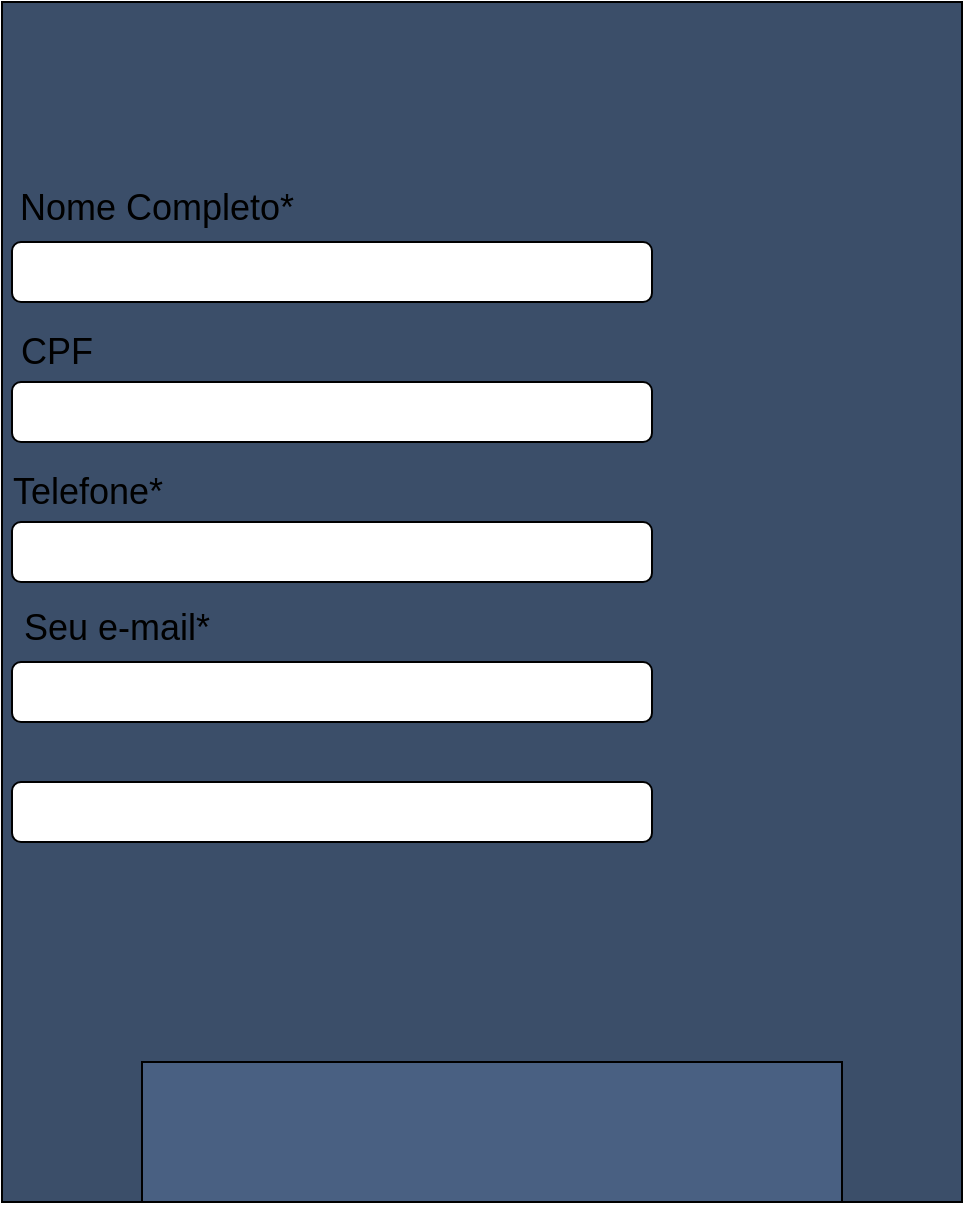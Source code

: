 <mxfile version="24.4.8" type="device">
  <diagram name="Página-1" id="b7vRnfmNPwcJmAKXDQ2H">
    <mxGraphModel dx="1434" dy="782" grid="1" gridSize="10" guides="1" tooltips="1" connect="1" arrows="1" fold="1" page="1" pageScale="1" pageWidth="827" pageHeight="1169" math="0" shadow="0">
      <root>
        <mxCell id="0" />
        <mxCell id="1" parent="0" />
        <mxCell id="NZR4coUeiSKXBOyKVizu-1" value="" style="rounded=0;whiteSpace=wrap;html=1;fillColor=#3B4E69;" vertex="1" parent="1">
          <mxGeometry x="40" y="80" width="480" height="600" as="geometry" />
        </mxCell>
        <mxCell id="NZR4coUeiSKXBOyKVizu-5" value="&lt;font style=&quot;font-size: 18px;&quot;&gt;Seu e-mail*&lt;/font&gt;" style="text;html=1;align=center;verticalAlign=middle;whiteSpace=wrap;rounded=0;" vertex="1" parent="1">
          <mxGeometry x="45" y="375" width="105" height="35" as="geometry" />
        </mxCell>
        <mxCell id="NZR4coUeiSKXBOyKVizu-6" value="&lt;span style=&quot;font-size: 18px;&quot;&gt;Nome Completo*&lt;/span&gt;" style="text;html=1;align=center;verticalAlign=middle;whiteSpace=wrap;rounded=0;" vertex="1" parent="1">
          <mxGeometry x="45" y="165" width="145" height="35" as="geometry" />
        </mxCell>
        <mxCell id="NZR4coUeiSKXBOyKVizu-11" value="" style="rounded=1;whiteSpace=wrap;html=1;" vertex="1" parent="1">
          <mxGeometry x="45" y="200" width="320" height="30" as="geometry" />
        </mxCell>
        <mxCell id="NZR4coUeiSKXBOyKVizu-14" value="" style="rounded=0;whiteSpace=wrap;html=1;fillColor=#496082;" vertex="1" parent="1">
          <mxGeometry x="110" y="610" width="350" height="70" as="geometry" />
        </mxCell>
        <mxCell id="NZR4coUeiSKXBOyKVizu-21" value="" style="rounded=1;whiteSpace=wrap;html=1;" vertex="1" parent="1">
          <mxGeometry x="45" y="270" width="320" height="30" as="geometry" />
        </mxCell>
        <mxCell id="NZR4coUeiSKXBOyKVizu-22" value="" style="rounded=1;whiteSpace=wrap;html=1;" vertex="1" parent="1">
          <mxGeometry x="45" y="340" width="320" height="30" as="geometry" />
        </mxCell>
        <mxCell id="NZR4coUeiSKXBOyKVizu-23" value="" style="rounded=1;whiteSpace=wrap;html=1;" vertex="1" parent="1">
          <mxGeometry x="45" y="410" width="320" height="30" as="geometry" />
        </mxCell>
        <mxCell id="NZR4coUeiSKXBOyKVizu-26" value="&lt;font style=&quot;font-size: 18px;&quot;&gt;Telefone*&lt;/font&gt;" style="text;html=1;align=center;verticalAlign=middle;whiteSpace=wrap;rounded=0;" vertex="1" parent="1">
          <mxGeometry x="45" y="310" width="76" height="30" as="geometry" />
        </mxCell>
        <mxCell id="NZR4coUeiSKXBOyKVizu-28" value="&lt;font style=&quot;font-size: 18px;&quot;&gt;CPF&lt;/font&gt;" style="text;html=1;align=center;verticalAlign=middle;whiteSpace=wrap;rounded=0;" vertex="1" parent="1">
          <mxGeometry x="45" y="240" width="45" height="30" as="geometry" />
        </mxCell>
        <mxCell id="NZR4coUeiSKXBOyKVizu-30" value="" style="rounded=1;whiteSpace=wrap;html=1;" vertex="1" parent="1">
          <mxGeometry x="45" y="470" width="320" height="30" as="geometry" />
        </mxCell>
      </root>
    </mxGraphModel>
  </diagram>
</mxfile>
